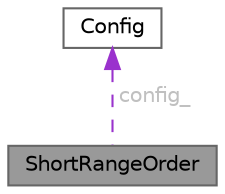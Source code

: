 digraph "ShortRangeOrder"
{
 // LATEX_PDF_SIZE
  bgcolor="transparent";
  edge [fontname=Helvetica,fontsize=10,labelfontname=Helvetica,labelfontsize=10];
  node [fontname=Helvetica,fontsize=10,shape=box,height=0.2,width=0.4];
  Node1 [id="Node000001",label="ShortRangeOrder",height=0.2,width=0.4,color="gray40", fillcolor="grey60", style="filled", fontcolor="black",tooltip=" "];
  Node2 -> Node1 [id="edge1_Node000001_Node000002",dir="back",color="darkorchid3",style="dashed",tooltip=" ",label=" config_",fontcolor="grey" ];
  Node2 [id="Node000002",label="Config",height=0.2,width=0.4,color="gray40", fillcolor="white", style="filled",URL="$classConfig.html",tooltip="Class for defining a configuration of atoms and their positions."];
}
